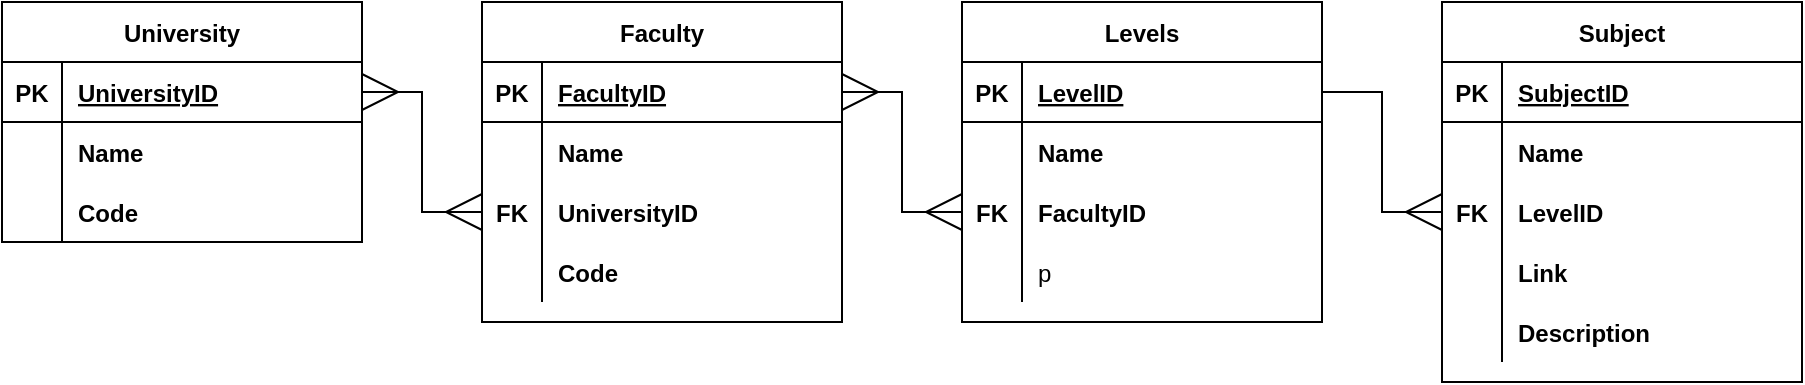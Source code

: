 <mxfile version="16.5.3" type="github"><diagram id="XpNaXqG38xv2_oAm9ozT" name="Page-1"><mxGraphModel dx="1000" dy="631" grid="1" gridSize="10" guides="1" tooltips="1" connect="1" arrows="1" fold="1" page="1" pageScale="1" pageWidth="850" pageHeight="1100" math="0" shadow="0"><root><mxCell id="0"/><mxCell id="1" parent="0"/><mxCell id="QWOeGhP1t_MpuRDwxEAp-1" value="University" style="shape=table;startSize=30;container=1;collapsible=1;childLayout=tableLayout;fixedRows=1;rowLines=0;fontStyle=1;align=center;resizeLast=1;" parent="1" vertex="1"><mxGeometry x="40" y="160" width="180" height="120" as="geometry"/></mxCell><mxCell id="QWOeGhP1t_MpuRDwxEAp-2" value="" style="shape=tableRow;horizontal=0;startSize=0;swimlaneHead=0;swimlaneBody=0;fillColor=none;collapsible=0;dropTarget=0;points=[[0,0.5],[1,0.5]];portConstraint=eastwest;top=0;left=0;right=0;bottom=1;" parent="QWOeGhP1t_MpuRDwxEAp-1" vertex="1"><mxGeometry y="30" width="180" height="30" as="geometry"/></mxCell><mxCell id="QWOeGhP1t_MpuRDwxEAp-3" value="PK" style="shape=partialRectangle;connectable=0;fillColor=none;top=0;left=0;bottom=0;right=0;fontStyle=1;overflow=hidden;" parent="QWOeGhP1t_MpuRDwxEAp-2" vertex="1"><mxGeometry width="30" height="30" as="geometry"><mxRectangle width="30" height="30" as="alternateBounds"/></mxGeometry></mxCell><mxCell id="QWOeGhP1t_MpuRDwxEAp-4" value="UniversityID" style="shape=partialRectangle;connectable=0;fillColor=none;top=0;left=0;bottom=0;right=0;align=left;spacingLeft=6;fontStyle=5;overflow=hidden;" parent="QWOeGhP1t_MpuRDwxEAp-2" vertex="1"><mxGeometry x="30" width="150" height="30" as="geometry"><mxRectangle width="150" height="30" as="alternateBounds"/></mxGeometry></mxCell><mxCell id="QWOeGhP1t_MpuRDwxEAp-5" value="" style="shape=tableRow;horizontal=0;startSize=0;swimlaneHead=0;swimlaneBody=0;fillColor=none;collapsible=0;dropTarget=0;points=[[0,0.5],[1,0.5]];portConstraint=eastwest;top=0;left=0;right=0;bottom=0;" parent="QWOeGhP1t_MpuRDwxEAp-1" vertex="1"><mxGeometry y="60" width="180" height="30" as="geometry"/></mxCell><mxCell id="QWOeGhP1t_MpuRDwxEAp-6" value="" style="shape=partialRectangle;connectable=0;fillColor=none;top=0;left=0;bottom=0;right=0;editable=1;overflow=hidden;" parent="QWOeGhP1t_MpuRDwxEAp-5" vertex="1"><mxGeometry width="30" height="30" as="geometry"><mxRectangle width="30" height="30" as="alternateBounds"/></mxGeometry></mxCell><mxCell id="QWOeGhP1t_MpuRDwxEAp-7" value="Name" style="shape=partialRectangle;connectable=0;fillColor=none;top=0;left=0;bottom=0;right=0;align=left;spacingLeft=6;overflow=hidden;fontStyle=1" parent="QWOeGhP1t_MpuRDwxEAp-5" vertex="1"><mxGeometry x="30" width="150" height="30" as="geometry"><mxRectangle width="150" height="30" as="alternateBounds"/></mxGeometry></mxCell><mxCell id="QWOeGhP1t_MpuRDwxEAp-8" value="" style="shape=tableRow;horizontal=0;startSize=0;swimlaneHead=0;swimlaneBody=0;fillColor=none;collapsible=0;dropTarget=0;points=[[0,0.5],[1,0.5]];portConstraint=eastwest;top=0;left=0;right=0;bottom=0;" parent="QWOeGhP1t_MpuRDwxEAp-1" vertex="1"><mxGeometry y="90" width="180" height="30" as="geometry"/></mxCell><mxCell id="QWOeGhP1t_MpuRDwxEAp-9" value="" style="shape=partialRectangle;connectable=0;fillColor=none;top=0;left=0;bottom=0;right=0;editable=1;overflow=hidden;" parent="QWOeGhP1t_MpuRDwxEAp-8" vertex="1"><mxGeometry width="30" height="30" as="geometry"><mxRectangle width="30" height="30" as="alternateBounds"/></mxGeometry></mxCell><mxCell id="QWOeGhP1t_MpuRDwxEAp-10" value="Code" style="shape=partialRectangle;connectable=0;fillColor=none;top=0;left=0;bottom=0;right=0;align=left;spacingLeft=6;overflow=hidden;fontStyle=1" parent="QWOeGhP1t_MpuRDwxEAp-8" vertex="1"><mxGeometry x="30" width="150" height="30" as="geometry"><mxRectangle width="150" height="30" as="alternateBounds"/></mxGeometry></mxCell><mxCell id="QWOeGhP1t_MpuRDwxEAp-14" value="Levels" style="shape=table;startSize=30;container=1;collapsible=1;childLayout=tableLayout;fixedRows=1;rowLines=0;fontStyle=1;align=center;resizeLast=1;" parent="1" vertex="1"><mxGeometry x="520" y="160" width="180" height="160" as="geometry"/></mxCell><mxCell id="QWOeGhP1t_MpuRDwxEAp-15" value="" style="shape=tableRow;horizontal=0;startSize=0;swimlaneHead=0;swimlaneBody=0;fillColor=none;collapsible=0;dropTarget=0;points=[[0,0.5],[1,0.5]];portConstraint=eastwest;top=0;left=0;right=0;bottom=1;" parent="QWOeGhP1t_MpuRDwxEAp-14" vertex="1"><mxGeometry y="30" width="180" height="30" as="geometry"/></mxCell><mxCell id="QWOeGhP1t_MpuRDwxEAp-16" value="PK" style="shape=partialRectangle;connectable=0;fillColor=none;top=0;left=0;bottom=0;right=0;fontStyle=1;overflow=hidden;" parent="QWOeGhP1t_MpuRDwxEAp-15" vertex="1"><mxGeometry width="30" height="30" as="geometry"><mxRectangle width="30" height="30" as="alternateBounds"/></mxGeometry></mxCell><mxCell id="QWOeGhP1t_MpuRDwxEAp-17" value="LevelID" style="shape=partialRectangle;connectable=0;fillColor=none;top=0;left=0;bottom=0;right=0;align=left;spacingLeft=6;fontStyle=5;overflow=hidden;" parent="QWOeGhP1t_MpuRDwxEAp-15" vertex="1"><mxGeometry x="30" width="150" height="30" as="geometry"><mxRectangle width="150" height="30" as="alternateBounds"/></mxGeometry></mxCell><mxCell id="QWOeGhP1t_MpuRDwxEAp-18" value="" style="shape=tableRow;horizontal=0;startSize=0;swimlaneHead=0;swimlaneBody=0;fillColor=none;collapsible=0;dropTarget=0;points=[[0,0.5],[1,0.5]];portConstraint=eastwest;top=0;left=0;right=0;bottom=0;" parent="QWOeGhP1t_MpuRDwxEAp-14" vertex="1"><mxGeometry y="60" width="180" height="30" as="geometry"/></mxCell><mxCell id="QWOeGhP1t_MpuRDwxEAp-19" value="" style="shape=partialRectangle;connectable=0;fillColor=none;top=0;left=0;bottom=0;right=0;editable=1;overflow=hidden;" parent="QWOeGhP1t_MpuRDwxEAp-18" vertex="1"><mxGeometry width="30" height="30" as="geometry"><mxRectangle width="30" height="30" as="alternateBounds"/></mxGeometry></mxCell><mxCell id="QWOeGhP1t_MpuRDwxEAp-20" value="Name" style="shape=partialRectangle;connectable=0;fillColor=none;top=0;left=0;bottom=0;right=0;align=left;spacingLeft=6;overflow=hidden;fontStyle=1" parent="QWOeGhP1t_MpuRDwxEAp-18" vertex="1"><mxGeometry x="30" width="150" height="30" as="geometry"><mxRectangle width="150" height="30" as="alternateBounds"/></mxGeometry></mxCell><mxCell id="QWOeGhP1t_MpuRDwxEAp-21" value="" style="shape=tableRow;horizontal=0;startSize=0;swimlaneHead=0;swimlaneBody=0;fillColor=none;collapsible=0;dropTarget=0;points=[[0,0.5],[1,0.5]];portConstraint=eastwest;top=0;left=0;right=0;bottom=0;" parent="QWOeGhP1t_MpuRDwxEAp-14" vertex="1"><mxGeometry y="90" width="180" height="30" as="geometry"/></mxCell><mxCell id="QWOeGhP1t_MpuRDwxEAp-22" value="FK" style="shape=partialRectangle;connectable=0;fillColor=none;top=0;left=0;bottom=0;right=0;editable=1;overflow=hidden;fontStyle=1" parent="QWOeGhP1t_MpuRDwxEAp-21" vertex="1"><mxGeometry width="30" height="30" as="geometry"><mxRectangle width="30" height="30" as="alternateBounds"/></mxGeometry></mxCell><mxCell id="QWOeGhP1t_MpuRDwxEAp-23" value="FacultyID" style="shape=partialRectangle;connectable=0;fillColor=none;top=0;left=0;bottom=0;right=0;align=left;spacingLeft=6;overflow=hidden;fontStyle=1" parent="QWOeGhP1t_MpuRDwxEAp-21" vertex="1"><mxGeometry x="30" width="150" height="30" as="geometry"><mxRectangle width="150" height="30" as="alternateBounds"/></mxGeometry></mxCell><mxCell id="QWOeGhP1t_MpuRDwxEAp-24" value="" style="shape=tableRow;horizontal=0;startSize=0;swimlaneHead=0;swimlaneBody=0;fillColor=none;collapsible=0;dropTarget=0;points=[[0,0.5],[1,0.5]];portConstraint=eastwest;top=0;left=0;right=0;bottom=0;" parent="QWOeGhP1t_MpuRDwxEAp-14" vertex="1"><mxGeometry y="120" width="180" height="30" as="geometry"/></mxCell><mxCell id="QWOeGhP1t_MpuRDwxEAp-25" value="" style="shape=partialRectangle;connectable=0;fillColor=none;top=0;left=0;bottom=0;right=0;editable=1;overflow=hidden;" parent="QWOeGhP1t_MpuRDwxEAp-24" vertex="1"><mxGeometry width="30" height="30" as="geometry"><mxRectangle width="30" height="30" as="alternateBounds"/></mxGeometry></mxCell><mxCell id="QWOeGhP1t_MpuRDwxEAp-26" value="p" style="shape=partialRectangle;connectable=0;fillColor=none;top=0;left=0;bottom=0;right=0;align=left;spacingLeft=6;overflow=hidden;" parent="QWOeGhP1t_MpuRDwxEAp-24" vertex="1"><mxGeometry x="30" width="150" height="30" as="geometry"><mxRectangle width="150" height="30" as="alternateBounds"/></mxGeometry></mxCell><mxCell id="QWOeGhP1t_MpuRDwxEAp-27" value="Subject" style="shape=table;startSize=30;container=1;collapsible=1;childLayout=tableLayout;fixedRows=1;rowLines=0;fontStyle=1;align=center;resizeLast=1;" parent="1" vertex="1"><mxGeometry x="760" y="160" width="180" height="190" as="geometry"><mxRectangle x="760" y="150" width="80" height="30" as="alternateBounds"/></mxGeometry></mxCell><mxCell id="QWOeGhP1t_MpuRDwxEAp-28" value="" style="shape=tableRow;horizontal=0;startSize=0;swimlaneHead=0;swimlaneBody=0;fillColor=none;collapsible=0;dropTarget=0;points=[[0,0.5],[1,0.5]];portConstraint=eastwest;top=0;left=0;right=0;bottom=1;" parent="QWOeGhP1t_MpuRDwxEAp-27" vertex="1"><mxGeometry y="30" width="180" height="30" as="geometry"/></mxCell><mxCell id="QWOeGhP1t_MpuRDwxEAp-29" value="PK" style="shape=partialRectangle;connectable=0;fillColor=none;top=0;left=0;bottom=0;right=0;fontStyle=1;overflow=hidden;" parent="QWOeGhP1t_MpuRDwxEAp-28" vertex="1"><mxGeometry width="30" height="30" as="geometry"><mxRectangle width="30" height="30" as="alternateBounds"/></mxGeometry></mxCell><mxCell id="QWOeGhP1t_MpuRDwxEAp-30" value="SubjectID" style="shape=partialRectangle;connectable=0;fillColor=none;top=0;left=0;bottom=0;right=0;align=left;spacingLeft=6;fontStyle=5;overflow=hidden;" parent="QWOeGhP1t_MpuRDwxEAp-28" vertex="1"><mxGeometry x="30" width="150" height="30" as="geometry"><mxRectangle width="150" height="30" as="alternateBounds"/></mxGeometry></mxCell><mxCell id="QWOeGhP1t_MpuRDwxEAp-31" value="" style="shape=tableRow;horizontal=0;startSize=0;swimlaneHead=0;swimlaneBody=0;fillColor=none;collapsible=0;dropTarget=0;points=[[0,0.5],[1,0.5]];portConstraint=eastwest;top=0;left=0;right=0;bottom=0;" parent="QWOeGhP1t_MpuRDwxEAp-27" vertex="1"><mxGeometry y="60" width="180" height="30" as="geometry"/></mxCell><mxCell id="QWOeGhP1t_MpuRDwxEAp-32" value="" style="shape=partialRectangle;connectable=0;fillColor=none;top=0;left=0;bottom=0;right=0;editable=1;overflow=hidden;" parent="QWOeGhP1t_MpuRDwxEAp-31" vertex="1"><mxGeometry width="30" height="30" as="geometry"><mxRectangle width="30" height="30" as="alternateBounds"/></mxGeometry></mxCell><mxCell id="QWOeGhP1t_MpuRDwxEAp-33" value="Name" style="shape=partialRectangle;connectable=0;fillColor=none;top=0;left=0;bottom=0;right=0;align=left;spacingLeft=6;overflow=hidden;fontStyle=1" parent="QWOeGhP1t_MpuRDwxEAp-31" vertex="1"><mxGeometry x="30" width="150" height="30" as="geometry"><mxRectangle width="150" height="30" as="alternateBounds"/></mxGeometry></mxCell><mxCell id="QWOeGhP1t_MpuRDwxEAp-34" value="" style="shape=tableRow;horizontal=0;startSize=0;swimlaneHead=0;swimlaneBody=0;fillColor=none;collapsible=0;dropTarget=0;points=[[0,0.5],[1,0.5]];portConstraint=eastwest;top=0;left=0;right=0;bottom=0;" parent="QWOeGhP1t_MpuRDwxEAp-27" vertex="1"><mxGeometry y="90" width="180" height="30" as="geometry"/></mxCell><mxCell id="QWOeGhP1t_MpuRDwxEAp-35" value="FK" style="shape=partialRectangle;connectable=0;fillColor=none;top=0;left=0;bottom=0;right=0;editable=1;overflow=hidden;fontStyle=1" parent="QWOeGhP1t_MpuRDwxEAp-34" vertex="1"><mxGeometry width="30" height="30" as="geometry"><mxRectangle width="30" height="30" as="alternateBounds"/></mxGeometry></mxCell><mxCell id="QWOeGhP1t_MpuRDwxEAp-36" value="LevelID" style="shape=partialRectangle;connectable=0;fillColor=none;top=0;left=0;bottom=0;right=0;align=left;spacingLeft=6;overflow=hidden;fontStyle=1" parent="QWOeGhP1t_MpuRDwxEAp-34" vertex="1"><mxGeometry x="30" width="150" height="30" as="geometry"><mxRectangle width="150" height="30" as="alternateBounds"/></mxGeometry></mxCell><mxCell id="QWOeGhP1t_MpuRDwxEAp-37" value="" style="shape=tableRow;horizontal=0;startSize=0;swimlaneHead=0;swimlaneBody=0;fillColor=none;collapsible=0;dropTarget=0;points=[[0,0.5],[1,0.5]];portConstraint=eastwest;top=0;left=0;right=0;bottom=0;" parent="QWOeGhP1t_MpuRDwxEAp-27" vertex="1"><mxGeometry y="120" width="180" height="30" as="geometry"/></mxCell><mxCell id="QWOeGhP1t_MpuRDwxEAp-38" value="" style="shape=partialRectangle;connectable=0;fillColor=none;top=0;left=0;bottom=0;right=0;editable=1;overflow=hidden;" parent="QWOeGhP1t_MpuRDwxEAp-37" vertex="1"><mxGeometry width="30" height="30" as="geometry"><mxRectangle width="30" height="30" as="alternateBounds"/></mxGeometry></mxCell><mxCell id="QWOeGhP1t_MpuRDwxEAp-39" value="Link" style="shape=partialRectangle;connectable=0;fillColor=none;top=0;left=0;bottom=0;right=0;align=left;spacingLeft=6;overflow=hidden;fontStyle=1" parent="QWOeGhP1t_MpuRDwxEAp-37" vertex="1"><mxGeometry x="30" width="150" height="30" as="geometry"><mxRectangle width="150" height="30" as="alternateBounds"/></mxGeometry></mxCell><mxCell id="VRzzc710rHIGSG3gPc3d-31" value="" style="shape=tableRow;horizontal=0;startSize=0;swimlaneHead=0;swimlaneBody=0;fillColor=none;collapsible=0;dropTarget=0;points=[[0,0.5],[1,0.5]];portConstraint=eastwest;top=0;left=0;right=0;bottom=0;" vertex="1" parent="QWOeGhP1t_MpuRDwxEAp-27"><mxGeometry y="150" width="180" height="30" as="geometry"/></mxCell><mxCell id="VRzzc710rHIGSG3gPc3d-32" value="" style="shape=partialRectangle;connectable=0;fillColor=none;top=0;left=0;bottom=0;right=0;editable=1;overflow=hidden;" vertex="1" parent="VRzzc710rHIGSG3gPc3d-31"><mxGeometry width="30" height="30" as="geometry"><mxRectangle width="30" height="30" as="alternateBounds"/></mxGeometry></mxCell><mxCell id="VRzzc710rHIGSG3gPc3d-33" value="Description" style="shape=partialRectangle;connectable=0;fillColor=none;top=0;left=0;bottom=0;right=0;align=left;spacingLeft=6;overflow=hidden;fontStyle=1" vertex="1" parent="VRzzc710rHIGSG3gPc3d-31"><mxGeometry x="30" width="150" height="30" as="geometry"><mxRectangle width="150" height="30" as="alternateBounds"/></mxGeometry></mxCell><mxCell id="VRzzc710rHIGSG3gPc3d-4" value="Faculty" style="shape=table;startSize=30;container=1;collapsible=1;childLayout=tableLayout;fixedRows=1;rowLines=0;fontStyle=1;align=center;resizeLast=1;" vertex="1" parent="1"><mxGeometry x="280" y="160" width="180" height="160" as="geometry"/></mxCell><mxCell id="VRzzc710rHIGSG3gPc3d-5" value="" style="shape=tableRow;horizontal=0;startSize=0;swimlaneHead=0;swimlaneBody=0;fillColor=none;collapsible=0;dropTarget=0;points=[[0,0.5],[1,0.5]];portConstraint=eastwest;top=0;left=0;right=0;bottom=1;" vertex="1" parent="VRzzc710rHIGSG3gPc3d-4"><mxGeometry y="30" width="180" height="30" as="geometry"/></mxCell><mxCell id="VRzzc710rHIGSG3gPc3d-6" value="PK" style="shape=partialRectangle;connectable=0;fillColor=none;top=0;left=0;bottom=0;right=0;fontStyle=1;overflow=hidden;" vertex="1" parent="VRzzc710rHIGSG3gPc3d-5"><mxGeometry width="30" height="30" as="geometry"><mxRectangle width="30" height="30" as="alternateBounds"/></mxGeometry></mxCell><mxCell id="VRzzc710rHIGSG3gPc3d-7" value="FacultyID" style="shape=partialRectangle;connectable=0;fillColor=none;top=0;left=0;bottom=0;right=0;align=left;spacingLeft=6;fontStyle=5;overflow=hidden;" vertex="1" parent="VRzzc710rHIGSG3gPc3d-5"><mxGeometry x="30" width="150" height="30" as="geometry"><mxRectangle width="150" height="30" as="alternateBounds"/></mxGeometry></mxCell><mxCell id="VRzzc710rHIGSG3gPc3d-8" value="" style="shape=tableRow;horizontal=0;startSize=0;swimlaneHead=0;swimlaneBody=0;fillColor=none;collapsible=0;dropTarget=0;points=[[0,0.5],[1,0.5]];portConstraint=eastwest;top=0;left=0;right=0;bottom=0;" vertex="1" parent="VRzzc710rHIGSG3gPc3d-4"><mxGeometry y="60" width="180" height="30" as="geometry"/></mxCell><mxCell id="VRzzc710rHIGSG3gPc3d-9" value="" style="shape=partialRectangle;connectable=0;fillColor=none;top=0;left=0;bottom=0;right=0;editable=1;overflow=hidden;" vertex="1" parent="VRzzc710rHIGSG3gPc3d-8"><mxGeometry width="30" height="30" as="geometry"><mxRectangle width="30" height="30" as="alternateBounds"/></mxGeometry></mxCell><mxCell id="VRzzc710rHIGSG3gPc3d-10" value="Name" style="shape=partialRectangle;connectable=0;fillColor=none;top=0;left=0;bottom=0;right=0;align=left;spacingLeft=6;overflow=hidden;fontStyle=1" vertex="1" parent="VRzzc710rHIGSG3gPc3d-8"><mxGeometry x="30" width="150" height="30" as="geometry"><mxRectangle width="150" height="30" as="alternateBounds"/></mxGeometry></mxCell><mxCell id="VRzzc710rHIGSG3gPc3d-11" value="" style="shape=tableRow;horizontal=0;startSize=0;swimlaneHead=0;swimlaneBody=0;fillColor=none;collapsible=0;dropTarget=0;points=[[0,0.5],[1,0.5]];portConstraint=eastwest;top=0;left=0;right=0;bottom=0;" vertex="1" parent="VRzzc710rHIGSG3gPc3d-4"><mxGeometry y="90" width="180" height="30" as="geometry"/></mxCell><mxCell id="VRzzc710rHIGSG3gPc3d-12" value="FK" style="shape=partialRectangle;connectable=0;fillColor=none;top=0;left=0;bottom=0;right=0;editable=1;overflow=hidden;fontStyle=1" vertex="1" parent="VRzzc710rHIGSG3gPc3d-11"><mxGeometry width="30" height="30" as="geometry"><mxRectangle width="30" height="30" as="alternateBounds"/></mxGeometry></mxCell><mxCell id="VRzzc710rHIGSG3gPc3d-13" value="UniversityID" style="shape=partialRectangle;connectable=0;fillColor=none;top=0;left=0;bottom=0;right=0;align=left;spacingLeft=6;overflow=hidden;fontStyle=1" vertex="1" parent="VRzzc710rHIGSG3gPc3d-11"><mxGeometry x="30" width="150" height="30" as="geometry"><mxRectangle width="150" height="30" as="alternateBounds"/></mxGeometry></mxCell><mxCell id="VRzzc710rHIGSG3gPc3d-14" value="" style="shape=tableRow;horizontal=0;startSize=0;swimlaneHead=0;swimlaneBody=0;fillColor=none;collapsible=0;dropTarget=0;points=[[0,0.5],[1,0.5]];portConstraint=eastwest;top=0;left=0;right=0;bottom=0;" vertex="1" parent="VRzzc710rHIGSG3gPc3d-4"><mxGeometry y="120" width="180" height="30" as="geometry"/></mxCell><mxCell id="VRzzc710rHIGSG3gPc3d-15" value="" style="shape=partialRectangle;connectable=0;fillColor=none;top=0;left=0;bottom=0;right=0;editable=1;overflow=hidden;" vertex="1" parent="VRzzc710rHIGSG3gPc3d-14"><mxGeometry width="30" height="30" as="geometry"><mxRectangle width="30" height="30" as="alternateBounds"/></mxGeometry></mxCell><mxCell id="VRzzc710rHIGSG3gPc3d-16" value="Code" style="shape=partialRectangle;connectable=0;fillColor=none;top=0;left=0;bottom=0;right=0;align=left;spacingLeft=6;overflow=hidden;fontStyle=1" vertex="1" parent="VRzzc710rHIGSG3gPc3d-14"><mxGeometry x="30" width="150" height="30" as="geometry"><mxRectangle width="150" height="30" as="alternateBounds"/></mxGeometry></mxCell><mxCell id="VRzzc710rHIGSG3gPc3d-27" value="" style="edgeStyle=entityRelationEdgeStyle;fontSize=12;html=1;endArrow=ERmany;rounded=0;endSize=16;targetPerimeterSpacing=8;exitX=1;exitY=0.5;exitDx=0;exitDy=0;entryX=0;entryY=0.5;entryDx=0;entryDy=0;" edge="1" parent="1" source="QWOeGhP1t_MpuRDwxEAp-15" target="QWOeGhP1t_MpuRDwxEAp-34"><mxGeometry width="100" height="100" relative="1" as="geometry"><mxPoint x="450" y="180" as="sourcePoint"/><mxPoint x="550" y="270" as="targetPoint"/></mxGeometry></mxCell><mxCell id="VRzzc710rHIGSG3gPc3d-34" value="" style="edgeStyle=entityRelationEdgeStyle;fontSize=12;html=1;endArrow=ERmany;startArrow=ERmany;rounded=0;endSize=16;targetPerimeterSpacing=8;exitX=1;exitY=0.5;exitDx=0;exitDy=0;entryX=0;entryY=0.5;entryDx=0;entryDy=0;startSize=16;" edge="1" parent="1" source="QWOeGhP1t_MpuRDwxEAp-2" target="VRzzc710rHIGSG3gPc3d-11"><mxGeometry width="100" height="100" relative="1" as="geometry"><mxPoint x="470" y="370" as="sourcePoint"/><mxPoint x="570" y="270" as="targetPoint"/></mxGeometry></mxCell><mxCell id="VRzzc710rHIGSG3gPc3d-35" value="" style="edgeStyle=entityRelationEdgeStyle;fontSize=12;html=1;endArrow=ERmany;startArrow=ERmany;rounded=0;endSize=16;targetPerimeterSpacing=8;startSize=16;entryX=0;entryY=0.5;entryDx=0;entryDy=0;" edge="1" parent="1" source="VRzzc710rHIGSG3gPc3d-5" target="QWOeGhP1t_MpuRDwxEAp-21"><mxGeometry width="100" height="100" relative="1" as="geometry"><mxPoint x="460" y="210" as="sourcePoint"/><mxPoint x="520" y="270" as="targetPoint"/></mxGeometry></mxCell></root></mxGraphModel></diagram></mxfile>